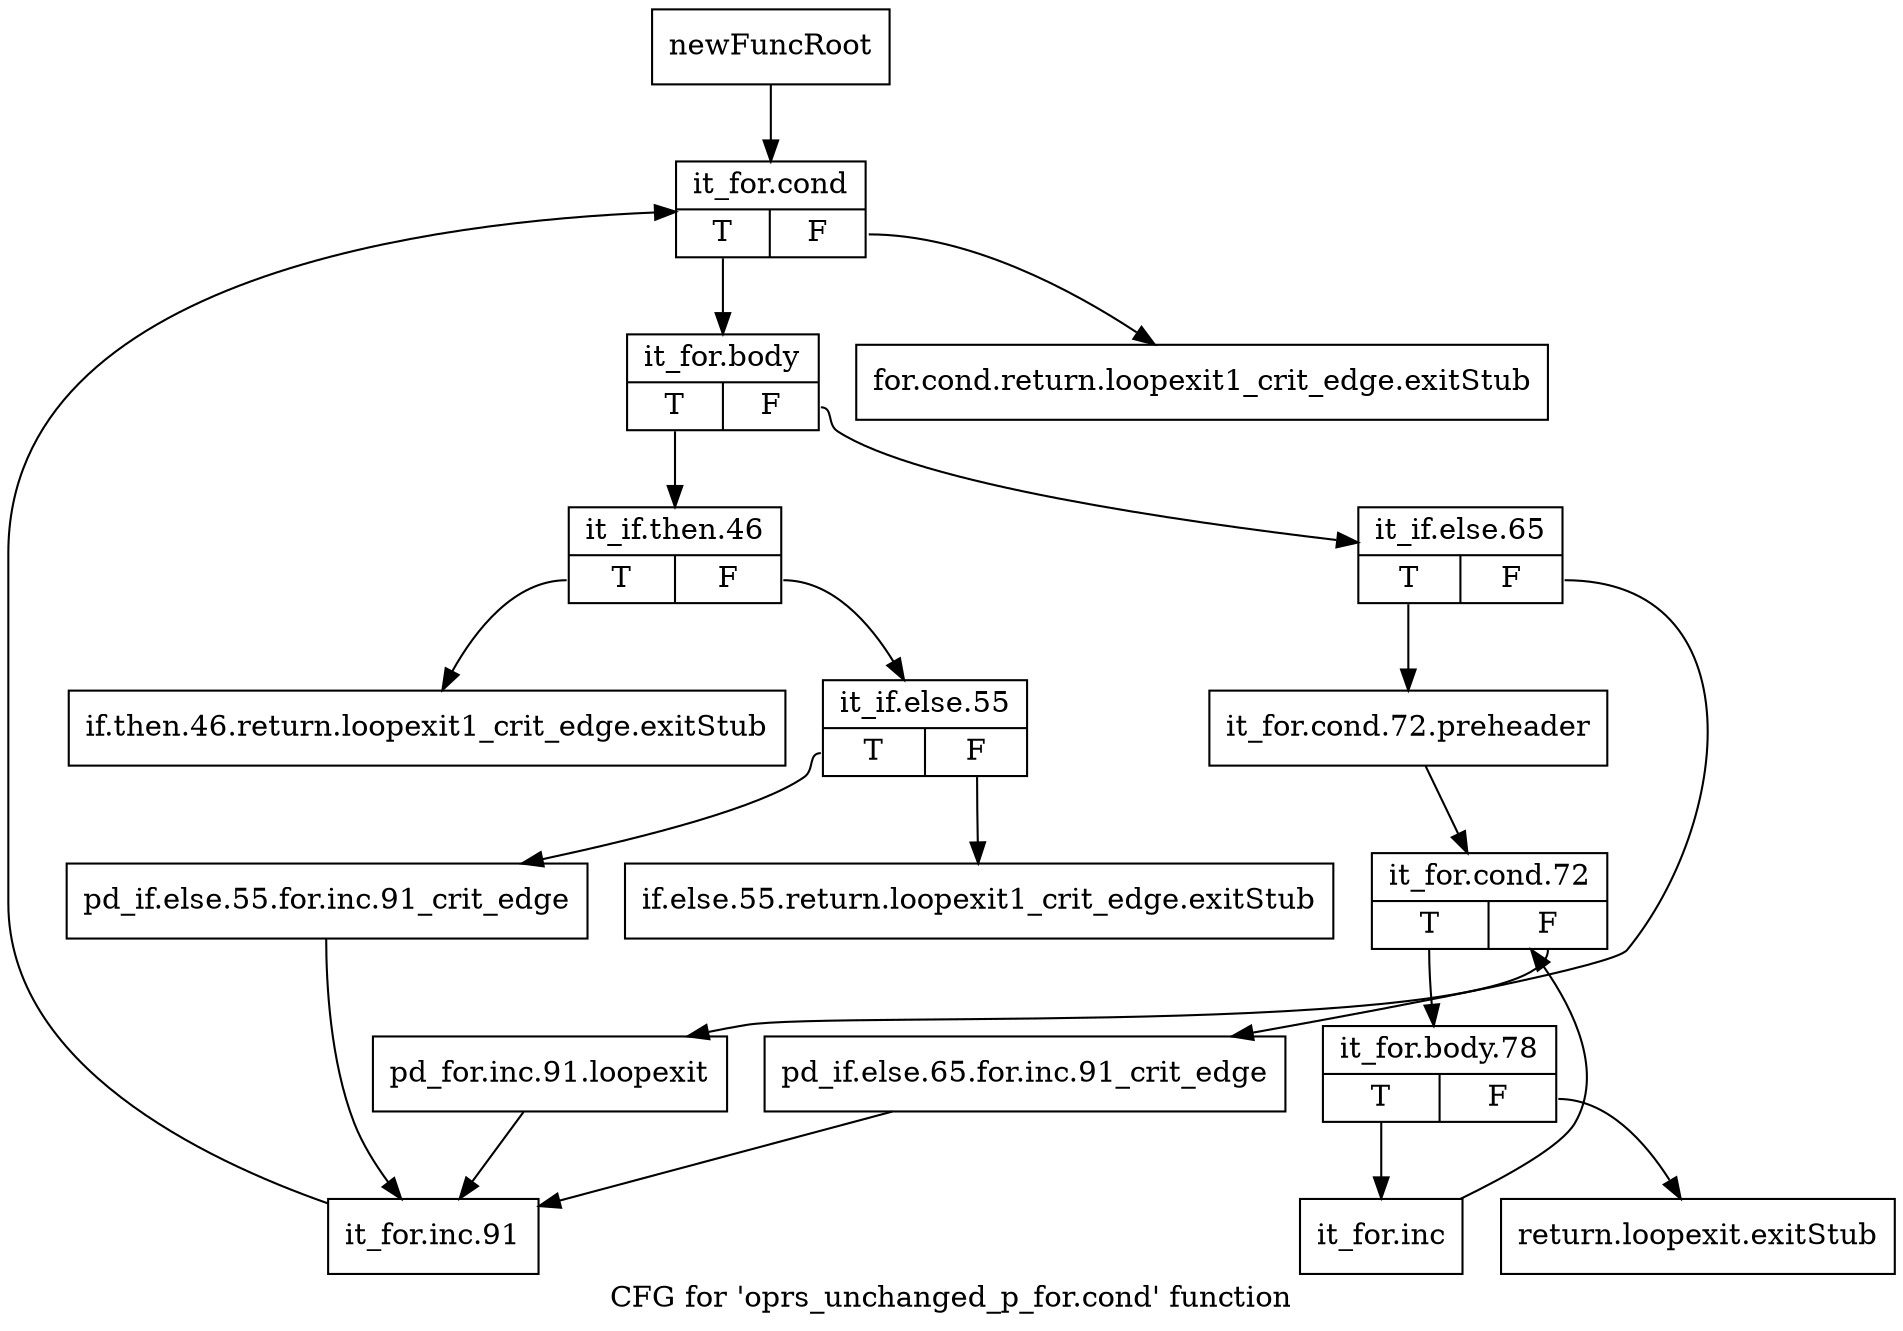 digraph "CFG for 'oprs_unchanged_p_for.cond' function" {
	label="CFG for 'oprs_unchanged_p_for.cond' function";

	Node0xb180450 [shape=record,label="{newFuncRoot}"];
	Node0xb180450 -> Node0xb1805e0;
	Node0xb1804a0 [shape=record,label="{for.cond.return.loopexit1_crit_edge.exitStub}"];
	Node0xb1804f0 [shape=record,label="{return.loopexit.exitStub}"];
	Node0xb180540 [shape=record,label="{if.then.46.return.loopexit1_crit_edge.exitStub}"];
	Node0xb180590 [shape=record,label="{if.else.55.return.loopexit1_crit_edge.exitStub}"];
	Node0xb1805e0 [shape=record,label="{it_for.cond|{<s0>T|<s1>F}}"];
	Node0xb1805e0:s0 -> Node0xb180630;
	Node0xb1805e0:s1 -> Node0xb1804a0;
	Node0xb180630 [shape=record,label="{it_for.body|{<s0>T|<s1>F}}"];
	Node0xb180630:s0 -> Node0xb1808b0;
	Node0xb180630:s1 -> Node0xb180680;
	Node0xb180680 [shape=record,label="{it_if.else.65|{<s0>T|<s1>F}}"];
	Node0xb180680:s0 -> Node0xb180720;
	Node0xb180680:s1 -> Node0xb1806d0;
	Node0xb1806d0 [shape=record,label="{pd_if.else.65.for.inc.91_crit_edge}"];
	Node0xb1806d0 -> Node0xb1809a0;
	Node0xb180720 [shape=record,label="{it_for.cond.72.preheader}"];
	Node0xb180720 -> Node0xb180770;
	Node0xb180770 [shape=record,label="{it_for.cond.72|{<s0>T|<s1>F}}"];
	Node0xb180770:s0 -> Node0xb180810;
	Node0xb180770:s1 -> Node0xb1807c0;
	Node0xb1807c0 [shape=record,label="{pd_for.inc.91.loopexit}"];
	Node0xb1807c0 -> Node0xb1809a0;
	Node0xb180810 [shape=record,label="{it_for.body.78|{<s0>T|<s1>F}}"];
	Node0xb180810:s0 -> Node0xb180860;
	Node0xb180810:s1 -> Node0xb1804f0;
	Node0xb180860 [shape=record,label="{it_for.inc}"];
	Node0xb180860 -> Node0xb180770;
	Node0xb1808b0 [shape=record,label="{it_if.then.46|{<s0>T|<s1>F}}"];
	Node0xb1808b0:s0 -> Node0xb180540;
	Node0xb1808b0:s1 -> Node0xb180900;
	Node0xb180900 [shape=record,label="{it_if.else.55|{<s0>T|<s1>F}}"];
	Node0xb180900:s0 -> Node0xb180950;
	Node0xb180900:s1 -> Node0xb180590;
	Node0xb180950 [shape=record,label="{pd_if.else.55.for.inc.91_crit_edge}"];
	Node0xb180950 -> Node0xb1809a0;
	Node0xb1809a0 [shape=record,label="{it_for.inc.91}"];
	Node0xb1809a0 -> Node0xb1805e0;
}

